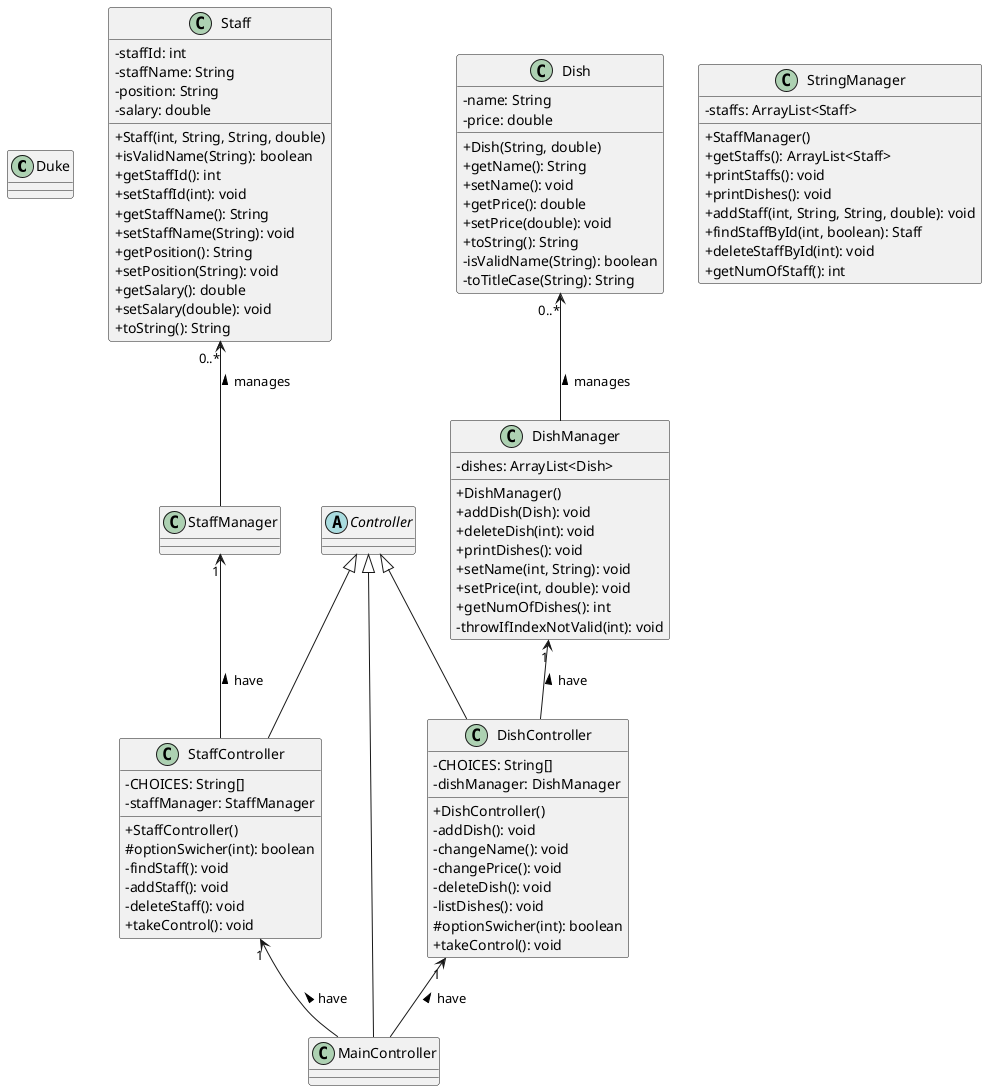 @startuml
'https://plantuml.com/class-diagram
skinparam classAttributeIconSize 0

class Duke {

}

class MainController {

}
Controller <|-- MainController
DishController "1" <-- MainController: have <

abstract class Controller {

}


class Dish {
    -name: String
    -price: double
    +Dish(String, double)
    +getName(): String
    +setName(): void
    +getPrice(): double
    +setPrice(double): void
    +toString(): String
    -isValidName(String): boolean
    -toTitleCase(String): String
}

class DishManager {
    -dishes: ArrayList<Dish>
    +DishManager()
    +addDish(Dish): void
    +deleteDish(int): void
    +printDishes(): void
    +setName(int, String): void
    +setPrice(int, double): void
    +getNumOfDishes(): int
    -throwIfIndexNotValid(int): void
}
Controller <|-- DishController


class DishController {
    -CHOICES: String[]
    -dishManager: DishManager
    +DishController()
    -addDish(): void
    -changeName(): void
    -changePrice(): void
    -deleteDish(): void
    -listDishes(): void
    #optionSwicher(int): boolean
    +takeControl(): void
}


Dish "0..*" <-- DishManager: manages <

DishManager "1" <-- DishController: have <

class Staff {
    -staffId: int
    -staffName: String
    -position: String
    -salary: double
    +Staff(int, String, String, double)
    +isValidName(String): boolean
    +getStaffId(): int
    +setStaffId(int): void
    +getStaffName(): String
    +setStaffName(String): void
    +getPosition(): String
    +setPosition(String): void
    +getSalary(): double
    +setSalary(double): void
    +toString(): String
}

class StringManager {
    -staffs: ArrayList<Staff>
    +StaffManager()
    +getStaffs(): ArrayList<Staff>
    +printStaffs(): void
    +printDishes(): void
    +addStaff(int, String, String, double): void
    +findStaffById(int, boolean): Staff
    +deleteStaffById(int): void
    +getNumOfStaff(): int
}

class StaffController {
    -CHOICES: String[]
    -staffManager: StaffManager
    +StaffController()
    #optionSwicher(int): boolean
    -findStaff(): void
    -addStaff(): void
    -deleteStaff(): void
    +takeControl(): void
}

Controller <|-- StaffController

StaffController "1" <-- MainController: have <

Staff "0..*" <-- StaffManager: manages <

StaffManager "1" <-- StaffController: have <

@enduml
